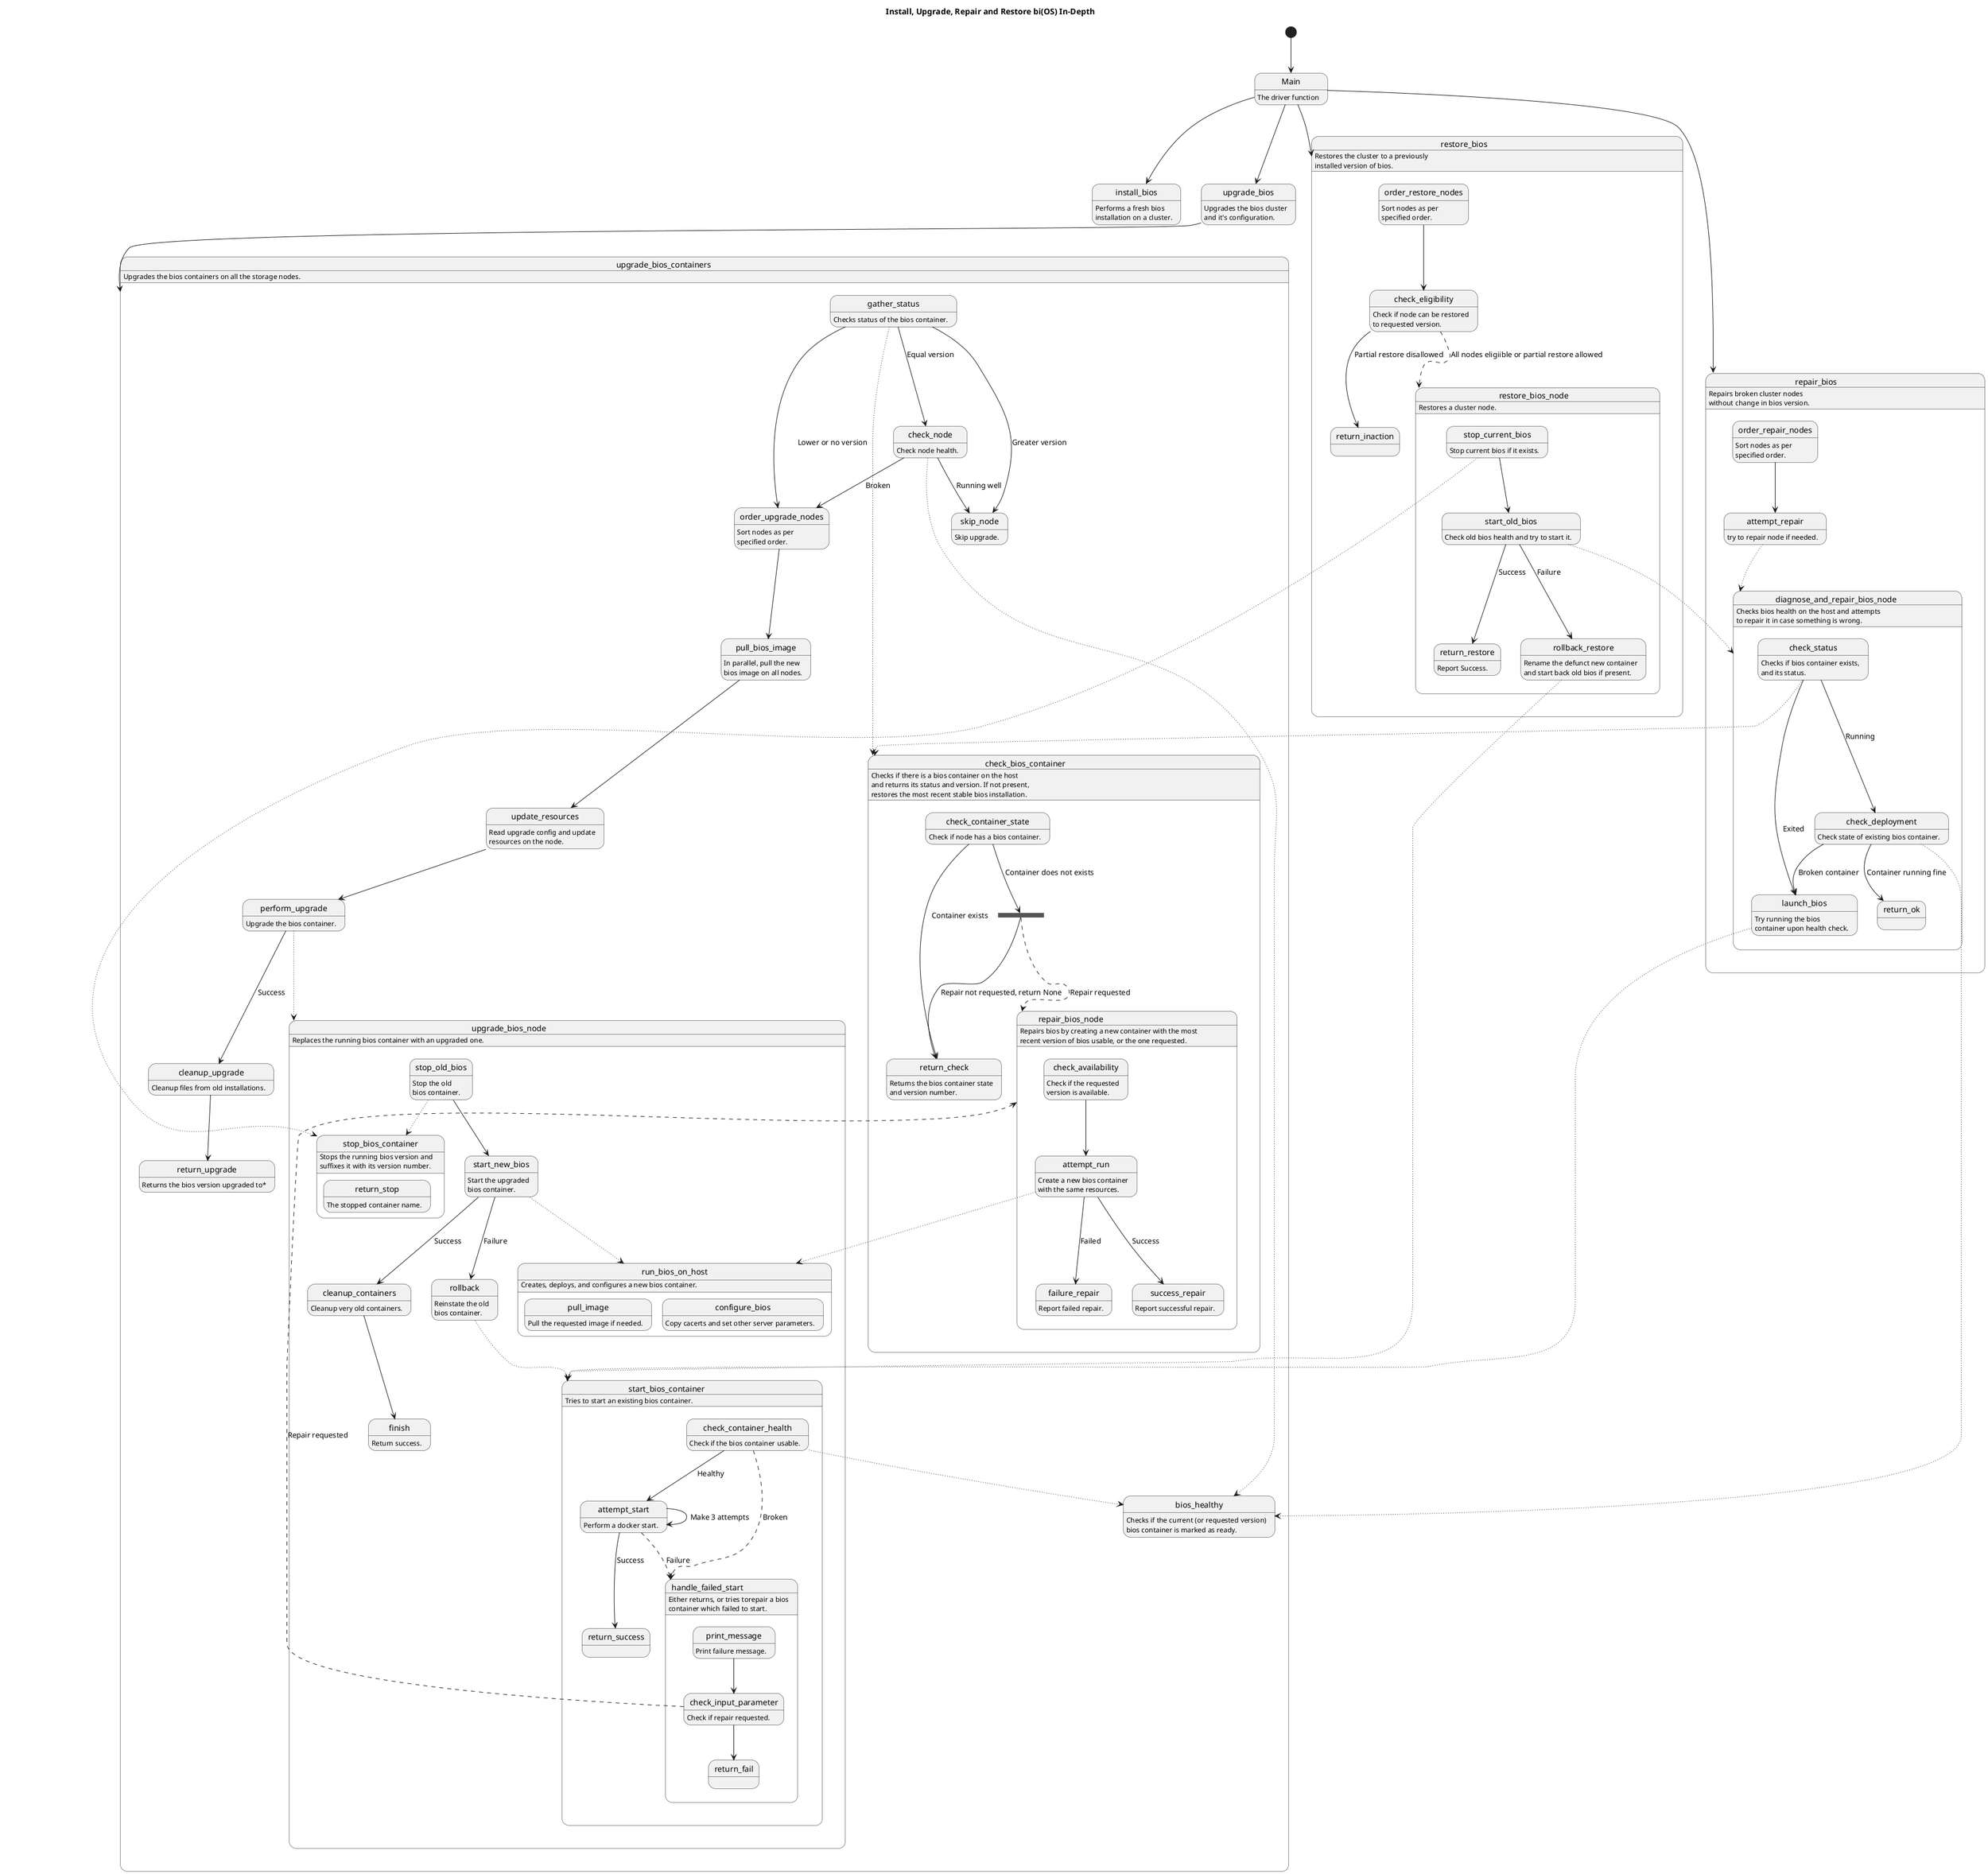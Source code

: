 @startuml bios_container_lifecycle
title Install, Upgrade, Repair and Restore bi(OS) In-Depth

[*] --> Main
Main: The driver function
Main --> install_bios
Main --> upgrade_bios
Main --> repair_bios
Main --> restore_bios

' Main function descriptions.
upgrade_bios: Upgrades the bios cluster\nand it's configuration.
install_bios: Performs a fresh bios\ninstallation on a cluster.
repair_bios: Repairs broken cluster nodes\nwithout change in bios version.
restore_bios: Restores the cluster to a previously\ninstalled version of bios.


'''' UPGRADE ''''
upgrade_bios --> upgrade_bios_containers

state upgrade_bios_containers{
  return_upgrade: Returns the bios version upgraded to*

  gather_status: Checks status of the bios container.
  gather_status -[dotted]-> check_bios_container

  gather_status --> skip_node   : Greater version
  gather_status --> check_node  : Equal version
  gather_status --> order_upgrade_nodes : Lower or no version

  check_node: Check node health.
  check_node -[dotted]-> bios_healthy

  check_node --> skip_node    : Running well
  check_node --> order_upgrade_nodes  : Broken

  skip_node: Skip upgrade.
  order_upgrade_nodes: Sort nodes as per\nspecified order.

  pull_bios_image: In parallel, pull the new\nbios image on all nodes.
  order_upgrade_nodes --> pull_bios_image

  update_resources: Read upgrade config and update\nresources on the node.
  pull_bios_image --> update_resources

  update_resources --> perform_upgrade

  perform_upgrade: Upgrade the bios container.
  perform_upgrade -[dotted]-> upgrade_bios_node

  cleanup_upgrade: Cleanup files from old installations.
  perform_upgrade --> cleanup_upgrade : Success
  cleanup_upgrade --> return_upgrade

}

state check_bios_container{
  return_check: Returns the bios container state\nand version number.
  state repair <<fork>>

  check_container_state: Check if node has a bios container.
  check_container_state --> return_check : Container exists
  check_container_state --> repair : Container does not exists
  repair --> return_check : Repair not requested, return None
  repair -[dashed]-> repair_bios_node : Repair requested
}

state upgrade_bios_node {

  stop_old_bios : Stop the old\nbios container.
  start_new_bios: Start the upgraded\nbios container.
  rollback: Reinstate the old\nbios container.
  cleanup_containers: Cleanup very old containers.
  finish: Return success.

  stop_old_bios --> start_new_bios
  start_new_bios --> rollback    : Failure
  start_new_bios --> cleanup_containers     : Success
  cleanup_containers --> finish

  rollback -[dotted]-> start_bios_container
  stop_old_bios -[dotted]-> stop_bios_container
  start_new_bios -[dotted]-> run_bios_on_host

}

state bios_healthy {
}

state stop_bios_container {
  return_stop: The stopped container name.
}

state start_bios_container {
  attempt_start: Perform a docker start.
  check_container_health: Check if the bios container usable.

  check_container_health --> attempt_start : Healthy
  check_container_health -[dashed]-> handle_failed_start : Broken
  check_container_health -[dotted]-> bios_healthy

  attempt_start --> attempt_start : Make 3 attempts
  attempt_start --> return_success : Success
  attempt_start -[dashed]-> handle_failed_start : Failure
}

state run_bios_on_host {
  pull_image: Pull the requested image if needed.
  configure_bios: Copy cacerts and set other server parameters.
}

state handle_failed_start {
  print_message: Print failure message.
  check_input_parameter: Check if repair requested.

  print_message --> check_input_parameter
  check_input_parameter -[dashed]-> repair_bios_node : Repair requested
  check_input_parameter --> return_fail
}

state repair_bios_node {

  check_availability: Check if the requested\nversion is available.
  success_repair: Report successful repair.
  failure_repair: Report failed repair.

  check_availability --> attempt_run

  attempt_run: Create a new bios container\nwith the same resources.
  attempt_run -[dotted]-> run_bios_on_host

  attempt_run --> success_repair : Success
  attempt_run --> failure_repair : Failed

}


'''' REPAIR ''''

state repair_bios{
  order_repair_nodes: Sort nodes as per\nspecified order.
  attempt_repair: try to repair node if needed.

  order_repair_nodes --> attempt_repair
  attempt_repair -[dotted]-> diagnose_and_repair_bios_node

}

state diagnose_and_repair_bios_node{

  check_status: Checks if bios container exists,\nand its status.
  launch_bios: Try running the bios\ncontainer upon health check.
  check_deployment: Check state of existing bios container.

  check_status -[dotted]-> check_bios_container
  check_status --> launch_bios : Exited
  check_status --> check_deployment : Running

  launch_bios -[dotted]-> start_bios_container
  check_deployment -[dotted]-> bios_healthy
  check_deployment --> launch_bios : Broken container
  check_deployment --> return_ok : Container running fine

}


'''' RESTORE ''''

state restore_bios{
order_restore_nodes: Sort nodes as per\nspecified order.
check_eligibility: Check if node can be restored\nto requested version.

order_restore_nodes --> check_eligibility
check_eligibility --> return_inaction : Partial restore disallowed
check_eligibility -[dashed]-> restore_bios_node : All nodes eligiible or partial restore allowed

}

state restore_bios_node {
  stop_current_bios: Stop current bios if it exists.
  return_restore: Report Success.
  rollback_restore: Rename the defunct new container\nand start back old bios if present.
  start_old_bios: Check old bios health and try to start it.

  stop_current_bios --> start_old_bios

  start_old_bios --> return_restore : Success
  start_old_bios --> rollback_restore : Failure

  start_old_bios -[dotted]->  diagnose_and_repair_bios_node
  stop_current_bios -[dotted]-> stop_bios_container
  rollback_restore -[dotted]-> start_bios_container

}


' Function descriptions.
upgrade_bios_containers: Upgrades the bios containers on all the storage nodes.

check_bios_container: Checks if there is a bios container on the host\nand returns its status and version. If not present,\nrestores the most recent stable bios installation.
bios_healthy: Checks if the current (or requested version)\nbios container is marked as ready.
upgrade_bios_node: Replaces the running bios container with an upgraded one.
stop_bios_container: Stops the running bios version and\nsuffixes it with its version number.
start_bios_container: Tries to start an existing bios container.
run_bios_on_host: Creates, deploys, and configures a new bios container.
handle_failed_start: Either returns, or tries torepair a bios\ncontainer which failed to start.
repair_bios_node: Repairs bios by creating a new container with the most\nrecent version of bios usable, or the one requested.
diagnose_and_repair_bios_node: Checks bios health on the host and attempts\nto repair it in case something is wrong.
restore_bios_node: Restores a cluster node.

@enduml